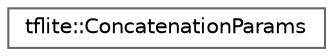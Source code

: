 digraph "Graphical Class Hierarchy"
{
 // LATEX_PDF_SIZE
  bgcolor="transparent";
  edge [fontname=Helvetica,fontsize=10,labelfontname=Helvetica,labelfontsize=10];
  node [fontname=Helvetica,fontsize=10,shape=box,height=0.2,width=0.4];
  rankdir="LR";
  Node0 [id="Node000000",label="tflite::ConcatenationParams",height=0.2,width=0.4,color="grey40", fillcolor="white", style="filled",URL="$structtflite_1_1_concatenation_params.html",tooltip=" "];
}
